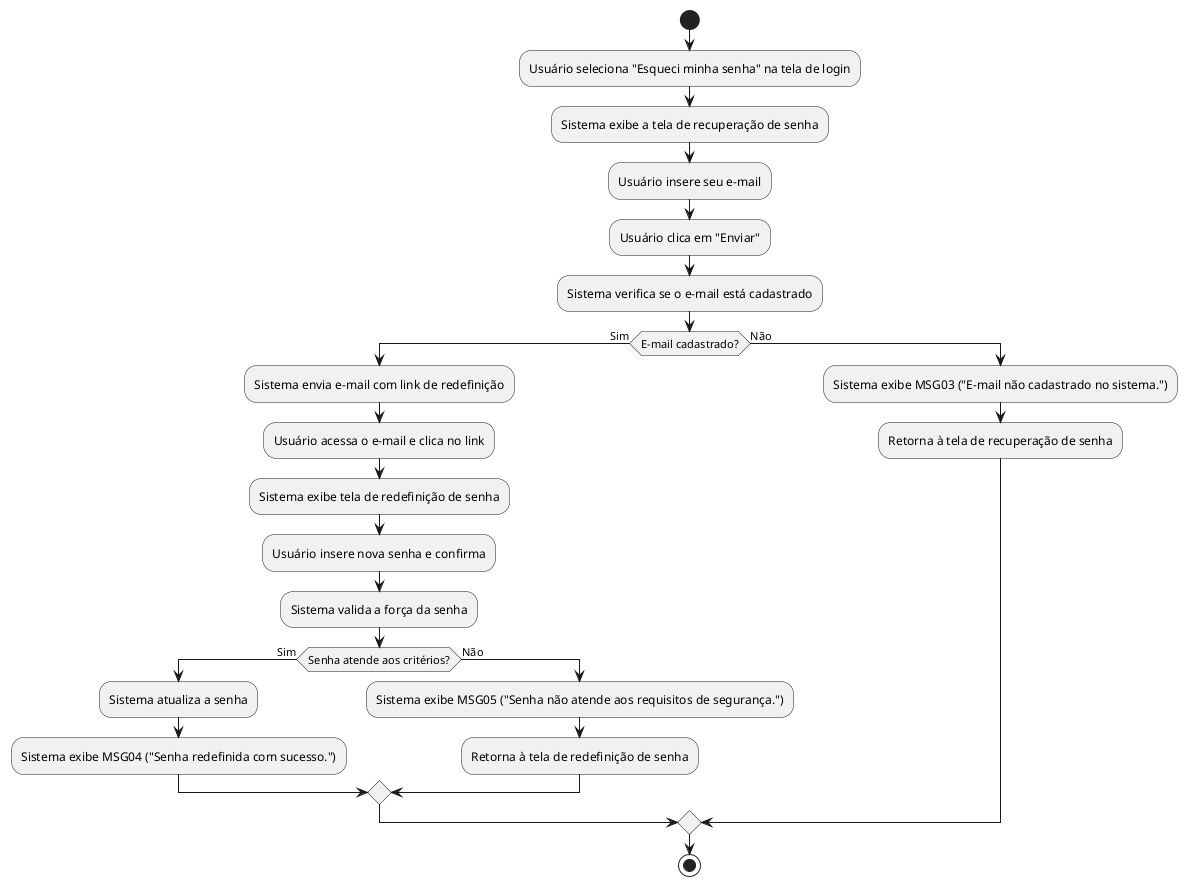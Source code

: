 @startuml
start

:Usuário seleciona "Esqueci minha senha" na tela de login;

:Sistema exibe a tela de recuperação de senha;

:Usuário insere seu e-mail;

:Usuário clica em "Enviar";

:Sistema verifica se o e-mail está cadastrado;

if (E-mail cadastrado?) then (Sim)
    :Sistema envia e-mail com link de redefinição;    
    :Usuário acessa o e-mail e clica no link;
    :Sistema exibe tela de redefinição de senha;
    :Usuário insere nova senha e confirma;
    :Sistema valida a força da senha;

    if (Senha atende aos critérios?) then (Sim)
        :Sistema atualiza a senha;
        :Sistema exibe MSG04 ("Senha redefinida com sucesso.");
    else (Não)
        :Sistema exibe MSG05 ("Senha não atende aos requisitos de segurança.");
        :Retorna à tela de redefinição de senha;
    endif

else (Não)
    :Sistema exibe MSG03 ("E-mail não cadastrado no sistema.");
    :Retorna à tela de recuperação de senha;
endif

stop
@enduml

